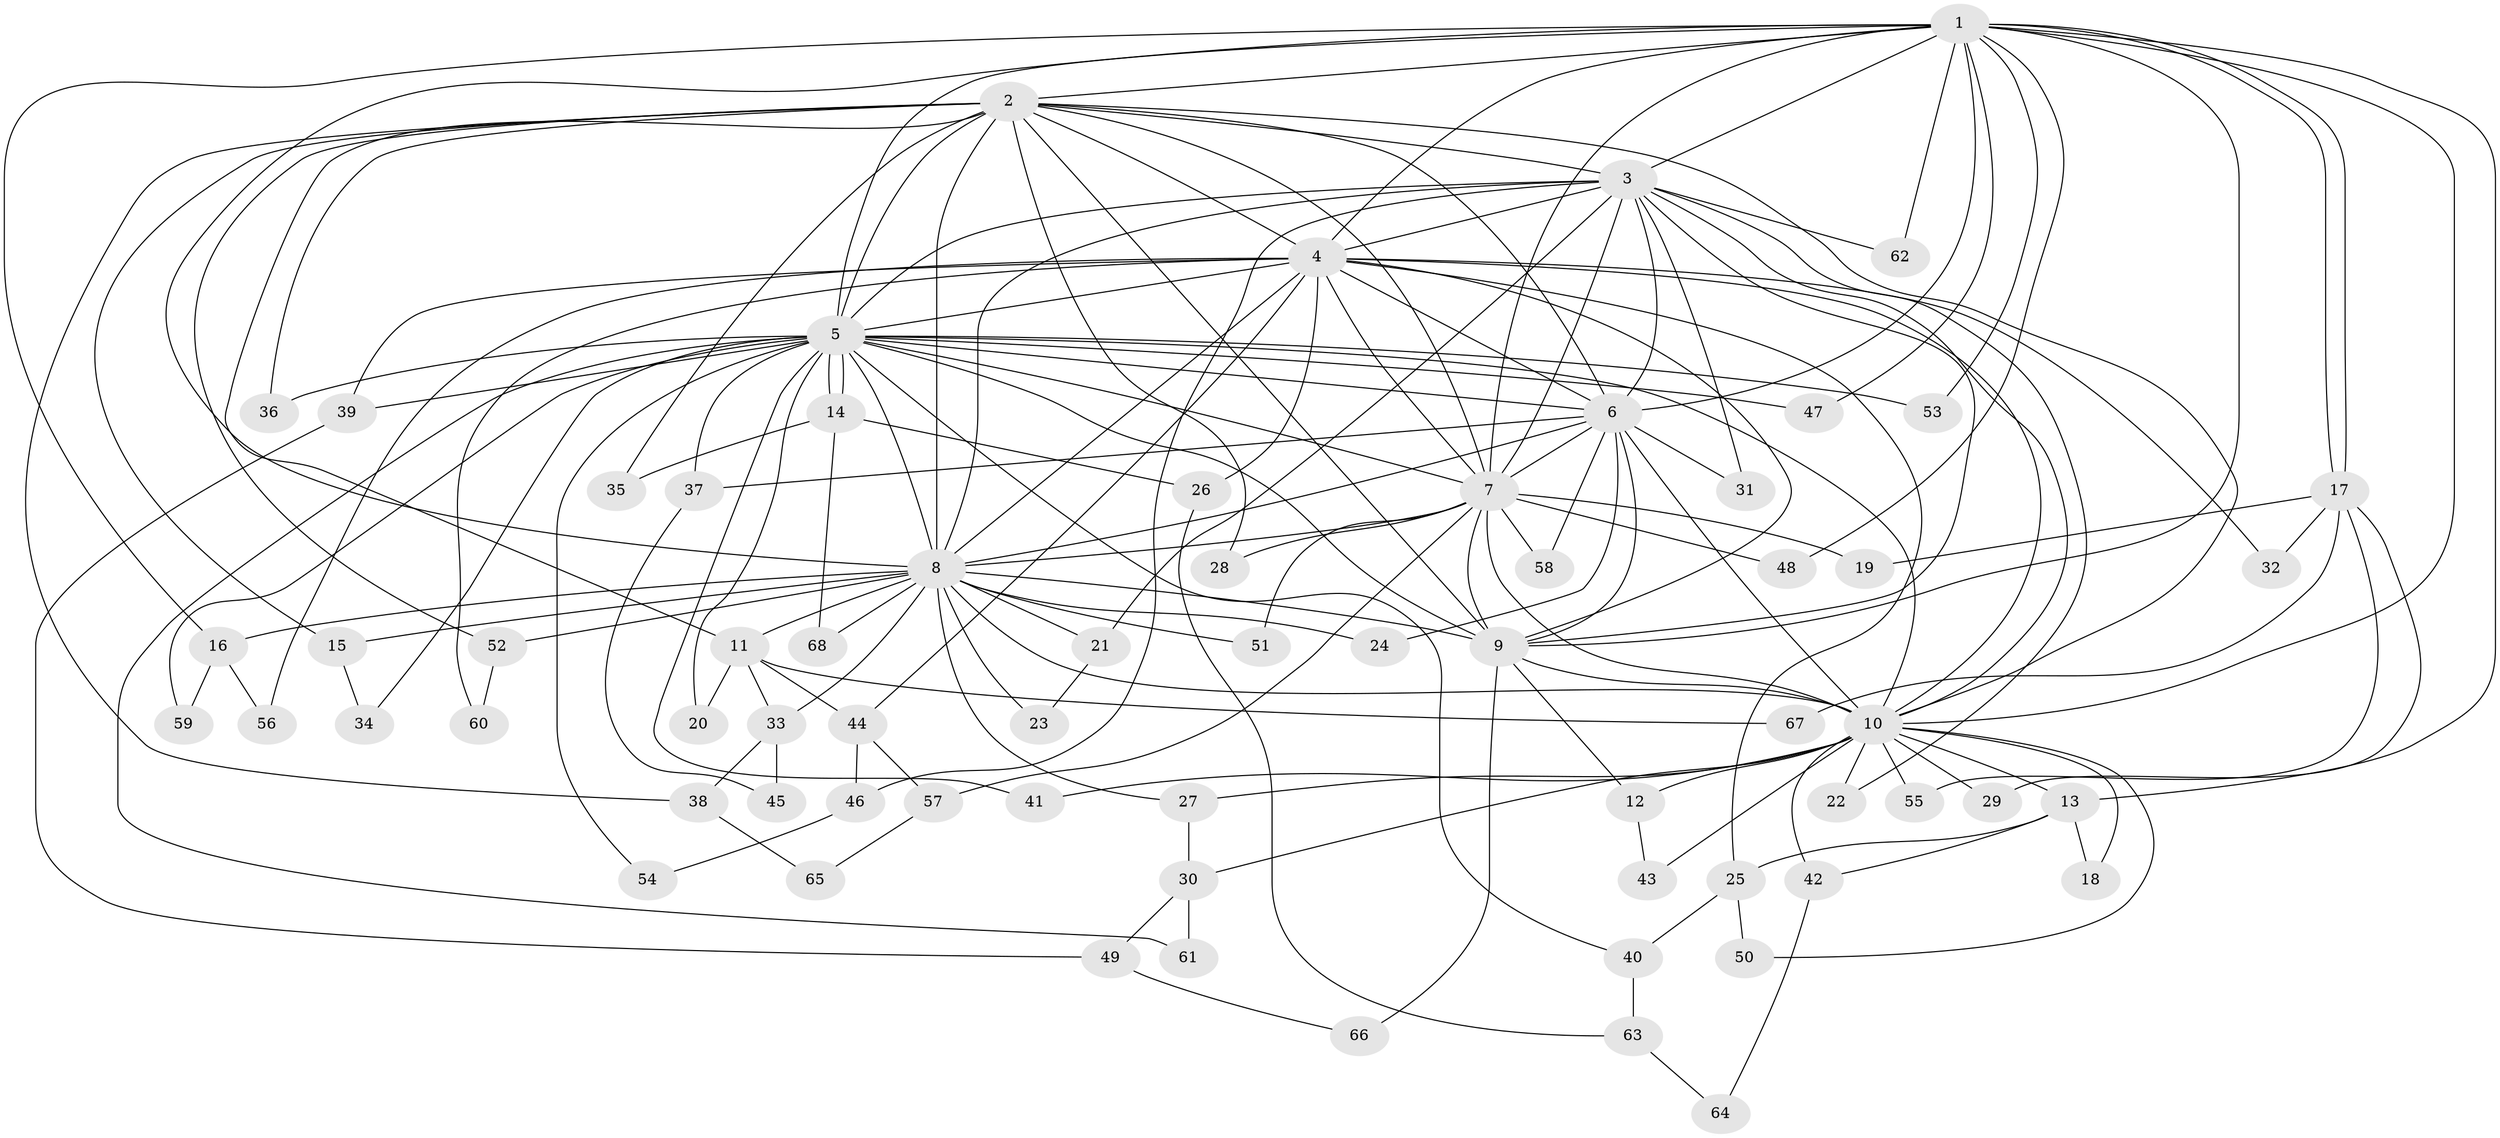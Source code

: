 // Generated by graph-tools (version 1.1) at 2025/44/03/09/25 04:44:39]
// undirected, 68 vertices, 161 edges
graph export_dot {
graph [start="1"]
  node [color=gray90,style=filled];
  1;
  2;
  3;
  4;
  5;
  6;
  7;
  8;
  9;
  10;
  11;
  12;
  13;
  14;
  15;
  16;
  17;
  18;
  19;
  20;
  21;
  22;
  23;
  24;
  25;
  26;
  27;
  28;
  29;
  30;
  31;
  32;
  33;
  34;
  35;
  36;
  37;
  38;
  39;
  40;
  41;
  42;
  43;
  44;
  45;
  46;
  47;
  48;
  49;
  50;
  51;
  52;
  53;
  54;
  55;
  56;
  57;
  58;
  59;
  60;
  61;
  62;
  63;
  64;
  65;
  66;
  67;
  68;
  1 -- 2;
  1 -- 3;
  1 -- 4;
  1 -- 5;
  1 -- 6;
  1 -- 7;
  1 -- 8;
  1 -- 9;
  1 -- 10;
  1 -- 13;
  1 -- 16;
  1 -- 17;
  1 -- 17;
  1 -- 47;
  1 -- 48;
  1 -- 53;
  1 -- 62;
  2 -- 3;
  2 -- 4;
  2 -- 5;
  2 -- 6;
  2 -- 7;
  2 -- 8;
  2 -- 9;
  2 -- 10;
  2 -- 11;
  2 -- 15;
  2 -- 28;
  2 -- 35;
  2 -- 36;
  2 -- 38;
  2 -- 52;
  3 -- 4;
  3 -- 5;
  3 -- 6;
  3 -- 7;
  3 -- 8;
  3 -- 9;
  3 -- 10;
  3 -- 21;
  3 -- 22;
  3 -- 31;
  3 -- 46;
  3 -- 62;
  4 -- 5;
  4 -- 6;
  4 -- 7;
  4 -- 8;
  4 -- 9;
  4 -- 10;
  4 -- 25;
  4 -- 26;
  4 -- 32;
  4 -- 39;
  4 -- 44;
  4 -- 56;
  4 -- 60;
  5 -- 6;
  5 -- 7;
  5 -- 8;
  5 -- 9;
  5 -- 10;
  5 -- 14;
  5 -- 14;
  5 -- 20;
  5 -- 34;
  5 -- 36;
  5 -- 37;
  5 -- 39;
  5 -- 40;
  5 -- 41;
  5 -- 47;
  5 -- 53;
  5 -- 54;
  5 -- 59;
  5 -- 61;
  6 -- 7;
  6 -- 8;
  6 -- 9;
  6 -- 10;
  6 -- 24;
  6 -- 31;
  6 -- 37;
  6 -- 58;
  7 -- 8;
  7 -- 9;
  7 -- 10;
  7 -- 19;
  7 -- 28;
  7 -- 48;
  7 -- 51;
  7 -- 57;
  7 -- 58;
  8 -- 9;
  8 -- 10;
  8 -- 11;
  8 -- 15;
  8 -- 16;
  8 -- 21;
  8 -- 23;
  8 -- 24;
  8 -- 27;
  8 -- 33;
  8 -- 51;
  8 -- 52;
  8 -- 68;
  9 -- 10;
  9 -- 12;
  9 -- 66;
  10 -- 12;
  10 -- 13;
  10 -- 18;
  10 -- 22;
  10 -- 27;
  10 -- 29;
  10 -- 30;
  10 -- 41;
  10 -- 42;
  10 -- 43;
  10 -- 50;
  10 -- 55;
  11 -- 20;
  11 -- 33;
  11 -- 44;
  11 -- 67;
  12 -- 43;
  13 -- 18;
  13 -- 25;
  13 -- 42;
  14 -- 26;
  14 -- 35;
  14 -- 68;
  15 -- 34;
  16 -- 56;
  16 -- 59;
  17 -- 19;
  17 -- 29;
  17 -- 32;
  17 -- 55;
  17 -- 67;
  21 -- 23;
  25 -- 40;
  25 -- 50;
  26 -- 63;
  27 -- 30;
  30 -- 49;
  30 -- 61;
  33 -- 38;
  33 -- 45;
  37 -- 45;
  38 -- 65;
  39 -- 49;
  40 -- 63;
  42 -- 64;
  44 -- 46;
  44 -- 57;
  46 -- 54;
  49 -- 66;
  52 -- 60;
  57 -- 65;
  63 -- 64;
}

